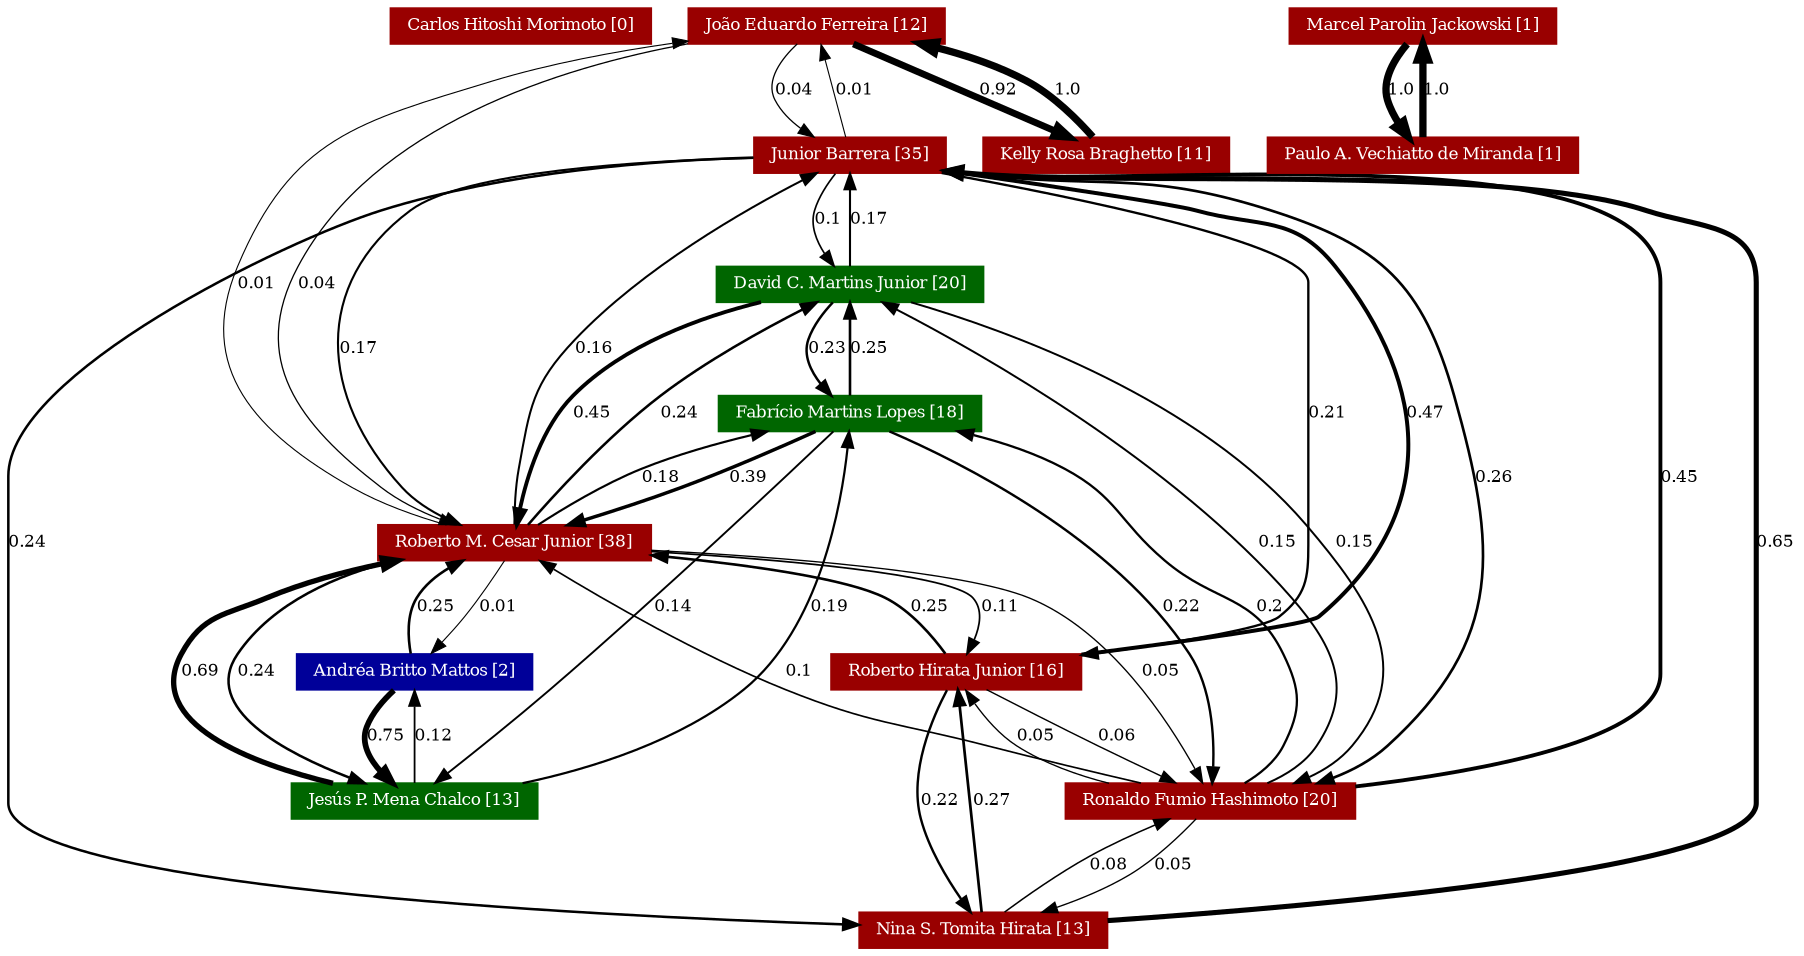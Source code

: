 strict digraph grafo3 {
	graph [bb="0,0,798,465",
		id=grafo3,
		overlap=False
	];
	node [fontsize=8,
		label="\N",
		shape=rectangle,
		style=filled
	];
	0	 [URL="http://lattes.cnpq.br/4575931307749163",
		color="#990000",
		fontcolor="#FFFFFF",
		height=0.23611,
		label="Carlos Hitoshi Morimoto [0]",
		pos="239,456.5",
		width=1.5139];
	1	 [URL="http://lattes.cnpq.br/0131770792108992",
		color="#990000",
		fontcolor="#FFFFFF",
		height=0.23611,
		label="João Eduardo Ferreira [12]",
		pos="364,456.5",
		width=1.4583];
	2	 [URL="http://lattes.cnpq.br/0362417828475021",
		color="#990000",
		fontcolor="#FFFFFF",
		height=0.23611,
		label="Junior Barrera [35]",
		pos="377,392.5",
		width=1.1111];
	1 -> 2	 [arrowhead=normal,
		arrowsize=0.75,
		fontsize=8,
		label=0.04,
		lp="353,424.5",
		penwidth=0.62,
		pos="e,363.39,401.03 355.8,447.83 349.08,440.59 341.39,429.38 346,419.5 348.49,414.16 352.68,409.53 357.18,405.71"];
	3	 [URL="http://lattes.cnpq.br/5416099300504556",
		color="#990000",
		fontcolor="#FFFFFF",
		height=0.23611,
		label="Kelly Rosa Braghetto [11]",
		pos="486,392.5",
		width=1.4167];
	1 -> 3	 [arrowhead=normal,
		arrowsize=0.75,
		fontsize=8,
		label=0.92,
		lp="439,424.5",
		penwidth=3.26,
		pos="e,470.92,401.16 378.96,447.9 400.27,437.07 439.51,417.13 464.1,404.63"];
	8	 [URL="http://lattes.cnpq.br/2240951178648368",
		color="#990000",
		fontcolor="#FFFFFF",
		height=0.23611,
		label="Roberto M. Cesar Junior [38]",
		pos="227,200.5",
		width=1.5556];
	1 -> 8	 [arrowhead=normal,
		arrowsize=0.75,
		fontsize=8,
		label=0.04,
		lp="142,328.5",
		penwidth=0.62,
		pos="e,204.27,209.06 315.98,447.91 259.18,435.92 168.13,406.43 135,337.5 112.66,291.01 132.82,261.05 172,227.5 179.33,221.22 188.44,216.11 \
197.12,212.14"];
	2 -> 1	 [arrowhead=normal,
		arrowsize=0.75,
		fontsize=8,
		label=0.01,
		lp="379,424.5",
		penwidth=0.53,
		pos="e,365.59,447.9 375.39,401.16 373.34,410.96 369.74,428.12 367.14,440.55"];
	2 -> 8	 [arrowhead=normal,
		arrowsize=0.75,
		fontsize=8,
		label=0.17,
		lp="159,296.5",
		penwidth=1.01,
		pos="e,207.75,209.17 336.65,390.96 286.81,389.48 205.8,384.18 183,365.5 135.56,326.63 144.24,275.03 183,227.5 187.78,221.64 194.25,216.8 \
200.75,212.96"];
	5	 [URL="http://lattes.cnpq.br/0644408634493034",
		color="#990000",
		fontcolor="#FFFFFF",
		height=0.23611,
		label="Nina S. Tomita Hirata [13]",
		pos="435,8.5",
		width=1.4722];
	2 -> 5	 [arrowhead=normal,
		arrowsize=0.75,
		fontsize=8,
		label=0.24,
		lp="7,200.5",
		penwidth=1.22,
		pos="e,382.1,11.607 336.92,391.51 294.35,390.38 225.64,385.23 170,365.5 108.86,343.82 0,244.93 0,233.5 0,233.5 0,233.5 0,71.5 0,34.131 \
254.85,17.644 374.42,11.965"];
	7	 [URL="http://lattes.cnpq.br/1647118503085126",
		color="#990000",
		fontcolor="#FFFFFF",
		height=0.23611,
		label="Roberto Hirata Junior [16]",
		pos="418,136.5",
		width=1.4306];
	2 -> 7	 [arrowhead=normal,
		arrowsize=0.75,
		fontsize=8,
		label=0.21,
		lp="581,264.5",
		penwidth=1.13,
		pos="e,465.12,145 412.68,383.97 469.45,371.48 574,346.22 574,329.5 574,329.5 574,329.5 574,199.5 574,182.33 573.23,174.43 560,163.5 556.49,\
160.6 511.21,152.62 472.71,146.25"];
	9	 [URL="http://lattes.cnpq.br/9283304583756076",
		color="#990000",
		fontcolor="#FFFFFF",
		height=0.23611,
		label="Ronaldo Fumio Hashimoto [20]",
		pos="530,72.5",
		width=1.6389];
	2 -> 9	 [arrowhead=normal,
		arrowsize=0.75,
		fontsize=8,
		label=0.26,
		lp="707,232.5",
		penwidth=1.28,
		pos="e,576,81.002 417.1,384.87 420.11,384.4 423.1,383.94 426,383.5 487.37,374.24 700,391.56 700,329.5 700,329.5 700,329.5 700,135.5 700,\
110.32 633.37,92.371 583.53,82.464"];
	11	 [URL="http://lattes.cnpq.br/1228255861618623",
		color="#006600",
		fontcolor="#FFFFFF",
		height=0.23611,
		label="David C. Martins Junior [20]",
		pos="378,328.5",
		width=1.5278];
	2 -> 11	 [arrowhead=normal,
		arrowsize=0.75,
		fontsize=8,
		label=0.1,
		lp="367,360.5",
		penwidth=0.8,
		pos="e,371.72,337.15 370.6,383.96 365.32,376.81 359.12,365.66 362,355.5 363.16,351.4 365.17,347.31 367.38,343.62"];
	3 -> 1	 [arrowhead=normal,
		arrowsize=0.75,
		fontsize=8,
		label=1.0,
		lp="467,424.5",
		penwidth=3.5,
		pos="e,403.37,447.93 480.21,401.22 473.71,409.37 462.44,422.05 450,429.5 438.03,436.67 423.93,442 410.64,445.9"];
	8 -> 1	 [arrowhead=normal,
		arrowsize=0.75,
		fontsize=8,
		label=0.01,
		lp="118,328.5",
		penwidth=0.53,
		pos="e,315.34,447.94 198.45,209.04 185.22,213.28 169.66,219.38 157,227.5 112.4,256.12 92.144,287.98 111,337.5 134.04,398.02 162.6,408.9 \
224,429.5 239.41,434.67 275.91,441.38 307.78,446.7"];
	8 -> 2	 [arrowhead=normal,
		arrowsize=0.75,
		fontsize=8,
		label=0.16,
		lp="274,296.5",
		penwidth=0.98,
		pos="e,364.4,383.79 227.48,209.06 228.09,216.42 229.38,227.88 232,237.5 236.56,254.22 238.07,258.64 247,273.5 275.64,321.14 329.45,360.79 \
358.04,379.66"];
	8 -> 7	 [arrowhead=normal,
		arrowsize=0.75,
		fontsize=8,
		label=0.11,
		lp="428,168.5",
		penwidth=0.83,
		pos="e,420.11,145.18 282.97,199.39 332.14,197.99 398.49,192.49 416,173.5 421,168.08 421.82,160.01 421.25,152.89"];
	8 -> 9	 [arrowhead=normal,
		arrowsize=0.75,
		fontsize=8,
		label=0.05,
		lp="502,136.5",
		penwidth=0.65,
		pos="e,526.25,81.146 282.86,200.13 326.71,198.88 388.57,193.2 439,173.5 479.84,157.55 509.53,111.64 522.6,87.979"];
	8 -> 11	 [arrowhead=normal,
		arrowsize=0.75,
		fontsize=8,
		label=0.24,
		lp="309,264.5",
		penwidth=1.22,
		pos="e,366.28,319.96 234.12,209.03 247.06,222.56 275.58,251.63 302,273.5 320.81,289.07 343.85,305.05 359.6,315.54"];
	10	 [URL="http://lattes.cnpq.br/4727357182510680",
		color="#006600",
		fontcolor="#FFFFFF",
		height=0.23611,
		label="Jesús P. Mena Chalco [13]",
		pos="176,72.5",
		width=1.4306];
	8 -> 10	 [arrowhead=normal,
		arrowsize=0.75,
		fontsize=8,
		label=0.24,
		lp="112,136.5",
		penwidth=1.22,
		pos="e,157.7,81.157 181.21,191.96 154.08,184.88 121.81,171.32 105,145.5 88.911,120.78 124.51,97.502 150.89,84.415"];
	12	 [URL="http://lattes.cnpq.br/1660070580824436",
		color="#006600",
		fontcolor="#FFFFFF",
		height=0.23611,
		label="Fabrício Martins Lopes [18]",
		pos="379,264.5",
		width=1.5];
	8 -> 12	 [arrowhead=normal,
		arrowsize=0.75,
		fontsize=8,
		label=0.18,
		lp="295,232.5",
		penwidth=1.04,
		pos="e,345.01,255.98 237.79,209.02 249.65,217 269.47,229.54 288,237.5 303.7,244.24 321.66,249.8 337.45,254.02"];
	13	 [URL="http://lattes.cnpq.br/2837012019824386",
		color="#000099",
		fontcolor="#FFFFFF",
		height=0.23611,
		label="Andréa Britto Mattos [2]",
		pos="177,136.5",
		width=1.3611];
	8 -> 13	 [arrowhead=normal,
		arrowsize=0.75,
		fontsize=8,
		label=0.01,
		lp="212,168.5",
		penwidth=0.53,
		pos="e,183.18,145.16 220.87,191.9 212.7,181.76 198.09,163.66 187.99,151.13"];
	5 -> 2	 [arrowhead=normal,
		arrowsize=0.75,
		fontsize=8,
		label=0.65,
		lp="791,200.5",
		penwidth=2.45,
		pos="e,417.07,384.62 487.63,13.49 585.12,21.594 784,41.769 784,71.5 784,329.5 784,329.5 784,329.5 784,359.09 756.13,356.32 728,365.5 \
664.09,386.36 492.82,376.07 426,383.5 425.54,383.55 425.09,383.6 424.63,383.66"];
	5 -> 7	 [arrowhead=normal,
		arrowsize=0.75,
		fontsize=8,
		label=0.27,
		lp="435,72.5",
		penwidth=1.31,
		pos="e,419.01,128 433.97,17.125 431.23,37.439 423.71,93.162 420.05,120.28"];
	5 -> 9	 [arrowhead=normal,
		arrowsize=0.75,
		fontsize=8,
		label=0.08,
		lp="478,40.5",
		penwidth=0.74,
		pos="e,507.69,63.927 441.22,17.225 447.91,25.144 459.18,37.412 471,45.5 480.07,51.707 490.86,56.977 500.72,61.116"];
	7 -> 2	 [arrowhead=normal,
		arrowsize=0.75,
		fontsize=8,
		label=0.47,
		lp="627,264.5",
		penwidth=1.91,
		pos="e,417.01,384.77 469.37,144.57 514.54,150.99 573.76,159.97 578,163.5 637.47,213.03 630.83,275.13 585,337.5 566.62,362.52 550.7,356.46 \
521,365.5 511.77,368.31 462.81,376.94 424.51,383.49"];
	7 -> 8	 [arrowhead=normal,
		arrowsize=0.75,
		fontsize=8,
		label=0.25,
		lp="405,168.5",
		penwidth=1.25,
		pos="e,282.53,199.2 413.22,145.24 407.58,153.65 397.38,166.8 385,173.5 356.15,189.11 320.33,195.85 290.09,198.59"];
	7 -> 5	 [arrowhead=normal,
		arrowsize=0.75,
		fontsize=8,
		label=0.22,
		lp="415,72.5",
		penwidth=1.16,
		pos="e,429.75,17.108 415.1,127.85 410.5,114.6 402.55,86.591 408,63.5 411.4,49.078 419.28,34.116 425.66,23.609"];
	7 -> 9	 [arrowhead=normal,
		arrowsize=0.75,
		fontsize=8,
		label=0.06,
		lp="487,104.5",
		penwidth=0.68,
		pos="e,516.15,81.165 431.73,127.9 451.13,117.16 486.7,97.469 509.31,84.955"];
	9 -> 2	 [arrowhead=normal,
		arrowsize=0.75,
		fontsize=8,
		label=0.45,
		lp="745,232.5",
		penwidth=1.85,
		pos="e,417.07,384.65 589.05,79.504 650.54,87.44 738,104.22 738,135.5 738,329.5 738,329.5 738,329.5 738,399.86 495.89,375.36 426,383.5 \
425.55,383.55 425.09,383.61 424.63,383.66"];
	9 -> 8	 [arrowhead=normal,
		arrowsize=0.75,
		fontsize=8,
		label=0.1,
		lp="352,136.5",
		penwidth=0.8,
		pos="e,237.78,191.86 500.49,81.11 481.45,86.114 456.19,92.93 434,99.5 395.05,111.03 383.99,110.72 347,127.5 308.5,144.97 266.9,171.95 \
244.2,187.45"];
	9 -> 5	 [arrowhead=normal,
		arrowsize=0.75,
		fontsize=8,
		label=0.05,
		lp="504,40.5",
		penwidth=0.65,
		pos="e,451.67,17.152 521.42,63.794 512.64,56.113 498.42,44.234 485,35.5 476.67,30.078 467.08,24.866 458.54,20.551"];
	9 -> 7	 [arrowhead=normal,
		arrowsize=0.75,
		fontsize=8,
		label=0.05,
		lp="456,104.5",
		penwidth=0.65,
		pos="e,422.76,127.79 492.19,81.025 477.88,85.02 461.93,90.934 449,99.5 440.37,105.22 432.75,113.99 427.22,121.44"];
	9 -> 11	 [arrowhead=normal,
		arrowsize=0.75,
		fontsize=8,
		label=0.15,
		lp="553,200.5",
		penwidth=0.95,
		pos="e,390.08,319.72 554.67,81.025 563.57,85.037 572.71,90.962 578,99.5 595.68,128.02 584.56,147.79 563,173.5 511.14,235.34 432.24,291.52 \
396.61,315.39"];
	9 -> 12	 [arrowhead=normal,
		arrowsize=0.75,
		fontsize=8,
		label=0.2,
		lp="554,168.5",
		penwidth=1.1,
		pos="e,415.66,255.91 544.37,81.15 551.05,85.546 558.31,91.744 562,99.5 570.79,117.96 570.4,126.86 562,145.5 549.33,173.63 532.7,170.6 \
510,191.5 488.26,211.52 487.44,222.46 462,237.5 450.16,244.5 436.23,249.81 423.2,253.75"];
	11 -> 2	 [arrowhead=normal,
		arrowsize=0.75,
		fontsize=8,
		label=0.17,
		lp="385,360.5",
		penwidth=1.01,
		pos="e,377.12,383.9 377.88,337.16 377.72,346.86 377.45,363.8 377.25,376.19"];
	11 -> 8	 [arrowhead=normal,
		arrowsize=0.75,
		fontsize=8,
		label=0.45,
		lp="271,264.5",
		penwidth=1.85,
		pos="e,229.16,209.22 350.11,319.98 324.97,312 288.3,297.2 264,273.5 247.55,257.46 237.02,232.54 231.56,216.62"];
	11 -> 9	 [arrowhead=normal,
		arrowsize=0.75,
		fontsize=8,
		label=0.15,
		lp="586,200.5",
		penwidth=0.95,
		pos="e,566.44,81.011 398.53,319.92 410.59,315.18 425.97,308.63 439,301.5 499.5,268.37 519.35,262.08 564,209.5 596.8,170.87 625.21,139.43 \
594,99.5 588.74,92.772 581.46,87.775 573.68,84.067"];
	11 -> 12	 [arrowhead=normal,
		arrowsize=0.75,
		fontsize=8,
		label=0.23,
		lp="368,296.5",
		penwidth=1.19,
		pos="e,371.94,273.02 370.54,319.75 364.62,312.62 357.83,301.66 361,291.5 362.35,287.18 364.7,282.94 367.26,279.18"];
	10 -> 8	 [arrowhead=normal,
		arrowsize=0.75,
		fontsize=8,
		label=0.69,
		lp="90,136.5",
		penwidth=2.57,
		pos="e,171.14,196.35 148.96,81.013 116.24,91.666 67.345,113.49 83,145.5 97.607,175.37 132.07,188.95 163.62,195.03"];
	10 -> 12	 [arrowhead=normal,
		arrowsize=0.75,
		fontsize=8,
		label=0.19,
		lp="364,168.5",
		penwidth=1.07,
		pos="e,378.27,256 221.6,81.027 253.42,88.286 295.19,102.07 324,127.5 360.68,159.88 373.28,220.26 377.29,248.37"];
	10 -> 13	 [arrowhead=normal,
		arrowsize=0.75,
		fontsize=8,
		label=0.12,
		lp="184,104.5",
		penwidth=0.86,
		pos="e,176.88,127.9 176.12,81.165 176.28,90.864 176.55,107.8 176.75,120.19"];
	12 -> 8	 [arrowhead=normal,
		arrowsize=0.75,
		fontsize=8,
		label=0.39,
		lp="332,232.5",
		penwidth=1.67,
		pos="e,250.88,209.08 363.37,255.96 344.48,246.88 313.76,232.27 302,227.5 287.78,221.73 271.73,216.06 258.15,211.49"];
	12 -> 9	 [arrowhead=normal,
		arrowsize=0.75,
		fontsize=8,
		label=0.22,
		lp="505,168.5",
		penwidth=1.16,
		pos="e,529.93,81.367 391.2,255.89 417.19,239.08 478.46,196.24 513,145.5 524.59,128.48 528.33,104.54 529.51,89.024"];
	12 -> 11	 [arrowhead=normal,
		arrowsize=0.75,
		fontsize=8,
		label=0.25,
		lp="386,296.5",
		penwidth=1.25,
		pos="e,378.12,319.9 378.88,273.16 378.72,282.86 378.45,299.8 378.25,312.19"];
	12 -> 10	 [arrowhead=normal,
		arrowsize=0.75,
		fontsize=8,
		label=0.14,
		lp="291,168.5",
		penwidth=0.92,
		pos="e,184.27,81.181 370.83,255.82 348.79,235.09 286.2,176.28 234,127.5 218.93,113.42 201.63,97.319 189.87,86.388"];
	13 -> 8	 [arrowhead=normal,
		arrowsize=0.75,
		fontsize=8,
		label=0.25,
		lp="189,168.5",
		penwidth=1.25,
		pos="e,205.19,191.81 176.22,145.07 175.81,152.86 176.29,165.02 182,173.5 186.07,179.55 192.05,184.37 198.33,188.13"];
	13 -> 10	 [arrowhead=normal,
		arrowsize=0.75,
		fontsize=8,
		label=0.75,
		lp="166,104.5",
		penwidth=2.75,
		pos="e,168.54,81.252 169.94,127.98 165.88,123.11 161.16,116.42 159,109.5 156.67,102.04 159.72,94.144 163.84,87.655"];
	4	 [URL="http://lattes.cnpq.br/0926213060635986",
		color="#990000",
		fontcolor="#FFFFFF",
		height=0.23611,
		label="Marcel Parolin Jackowski [1]",
		pos="620,456.5",
		width=1.5694];
	6	 [URL="http://lattes.cnpq.br/5251389003736909",
		color="#990000",
		fontcolor="#FFFFFF",
		height=0.23611,
		label="Paulo A. Vechiatto de Miranda [1]",
		pos="620,392.5",
		width=1.8056];
	4 -> 6	 [arrowhead=normal,
		arrowsize=0.75,
		fontsize=8,
		label=1.0,
		lp="609,424.5",
		penwidth=3.5,
		pos="e,613.04,401.26 613.72,447.85 610.1,442.93 605.91,436.23 604,429.5 601.89,422.06 604.77,414.16 608.64,407.67"];
	6 -> 4	 [arrowhead=normal,
		arrowsize=0.75,
		fontsize=8,
		label=1.0,
		lp="625,424.5",
		penwidth=3.5,
		pos="e,620,447.9 620,401.16 620,410.86 620,427.8 620,440.19"];
}
